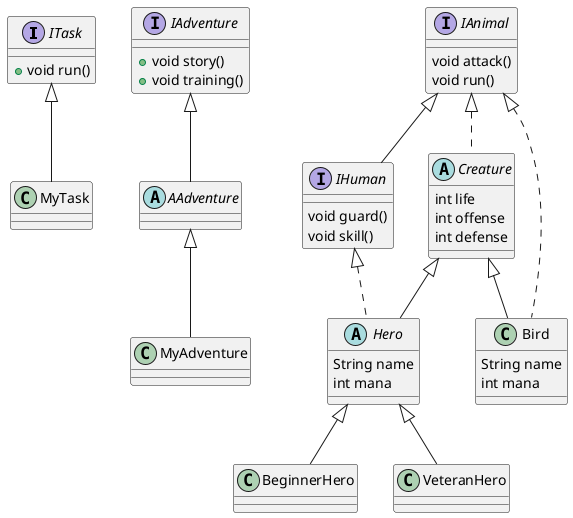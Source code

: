 @startuml

interface ITask {
    +void run()
}
class MyTask {
}
ITask <|-- MyTask

interface IAdventure {
    +void story()
    +void training()
}
abstract class AAdventure {
}
class MyAdventure {
}
IAdventure <|-- AAdventure
AAdventure <|-- MyAdventure

interface IAnimal {
    void attack()
    void run()
}
interface IHuman extends IAnimal {
    void guard()
    void skill()
}

abstract class Creature implements IAnimal {
    int life
    int offense
    int defense
}
abstract class Hero extends Creature implements IHuman {
    String name
    int mana
}
class Bird extends Creature implements IAnimal {
    String name
    int mana
}
class BeginnerHero {
}
class VeteranHero {
}
Hero <|-- BeginnerHero
Hero <|-- VeteranHero

@enduml
